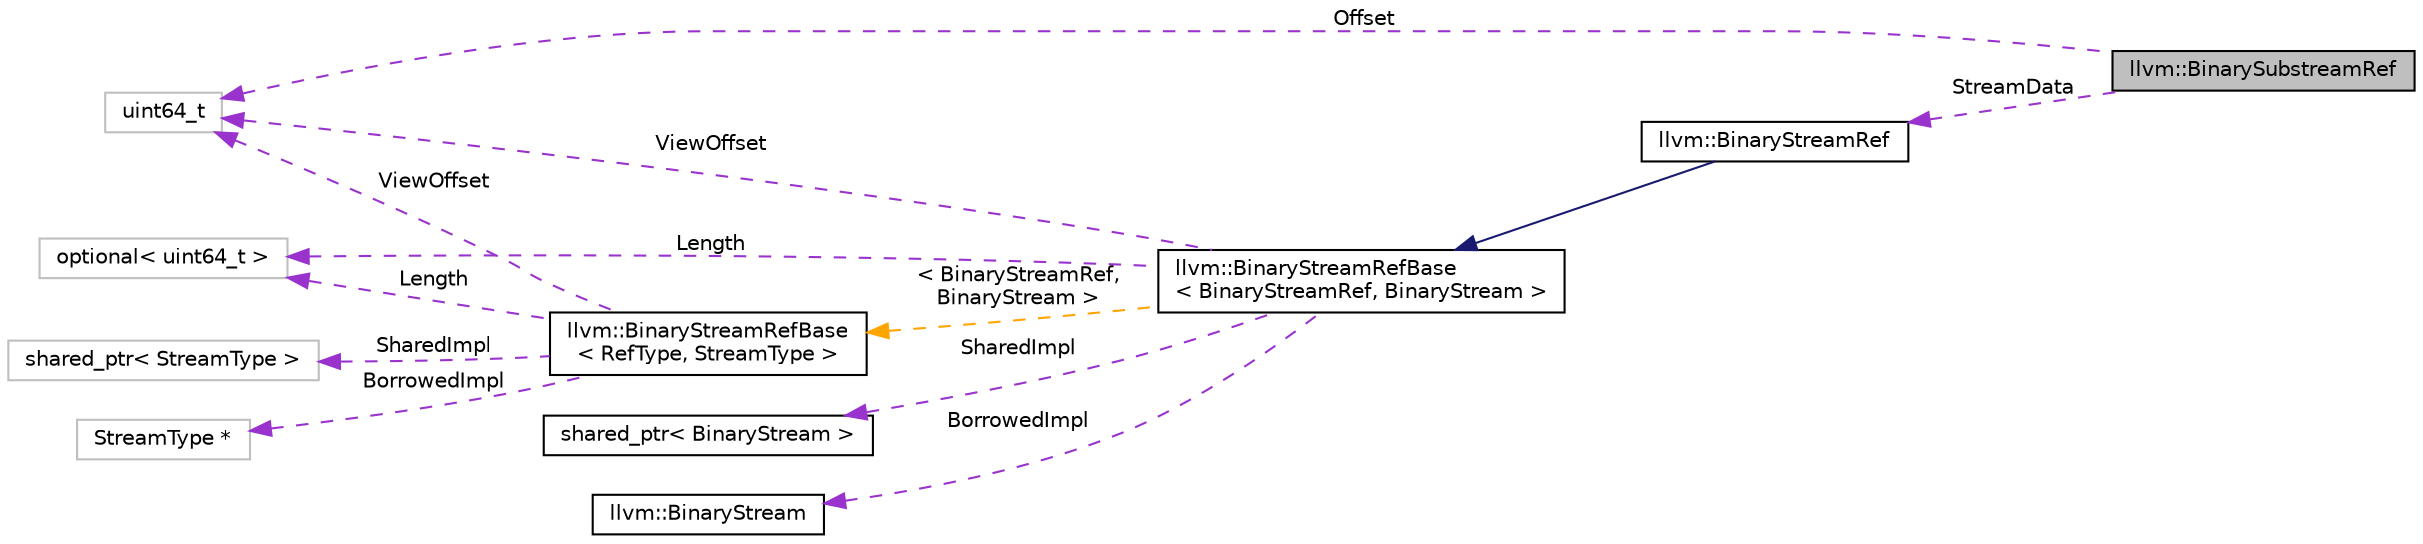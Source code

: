 digraph "llvm::BinarySubstreamRef"
{
 // LATEX_PDF_SIZE
  bgcolor="transparent";
  edge [fontname="Helvetica",fontsize="10",labelfontname="Helvetica",labelfontsize="10"];
  node [fontname="Helvetica",fontsize="10",shape=record];
  rankdir="LR";
  Node1 [label="llvm::BinarySubstreamRef",height=0.2,width=0.4,color="black", fillcolor="grey75", style="filled", fontcolor="black",tooltip=" "];
  Node2 -> Node1 [dir="back",color="darkorchid3",fontsize="10",style="dashed",label=" Offset" ,fontname="Helvetica"];
  Node2 [label="uint64_t",height=0.2,width=0.4,color="grey75",tooltip=" "];
  Node3 -> Node1 [dir="back",color="darkorchid3",fontsize="10",style="dashed",label=" StreamData" ,fontname="Helvetica"];
  Node3 [label="llvm::BinaryStreamRef",height=0.2,width=0.4,color="black",URL="$classllvm_1_1BinaryStreamRef.html",tooltip="BinaryStreamRef is to BinaryStream what ArrayRef is to an Array."];
  Node4 -> Node3 [dir="back",color="midnightblue",fontsize="10",style="solid",fontname="Helvetica"];
  Node4 [label="llvm::BinaryStreamRefBase\l\< BinaryStreamRef, BinaryStream \>",height=0.2,width=0.4,color="black",URL="$classllvm_1_1BinaryStreamRefBase.html",tooltip=" "];
  Node2 -> Node4 [dir="back",color="darkorchid3",fontsize="10",style="dashed",label=" ViewOffset" ,fontname="Helvetica"];
  Node5 -> Node4 [dir="back",color="darkorchid3",fontsize="10",style="dashed",label=" SharedImpl" ,fontname="Helvetica"];
  Node5 [label="shared_ptr\< BinaryStream \>",height=0.2,width=0.4,color="black",URL="$classstd_1_1shared__ptr_3_01BinaryStream_01_4.html",tooltip=" "];
  Node6 -> Node4 [dir="back",color="darkorchid3",fontsize="10",style="dashed",label=" BorrowedImpl" ,fontname="Helvetica"];
  Node6 [label="llvm::BinaryStream",height=0.2,width=0.4,color="black",URL="$classllvm_1_1BinaryStream.html",tooltip="An interface for accessing data in a stream-like format, but which discourages copying."];
  Node7 -> Node4 [dir="back",color="darkorchid3",fontsize="10",style="dashed",label=" Length" ,fontname="Helvetica"];
  Node7 [label="optional\< uint64_t \>",height=0.2,width=0.4,color="grey75",tooltip=" "];
  Node8 -> Node4 [dir="back",color="orange",fontsize="10",style="dashed",label=" \< BinaryStreamRef,\l BinaryStream \>" ,fontname="Helvetica"];
  Node8 [label="llvm::BinaryStreamRefBase\l\< RefType, StreamType \>",height=0.2,width=0.4,color="black",URL="$classllvm_1_1BinaryStreamRefBase.html",tooltip="Common stuff for mutable and immutable StreamRefs."];
  Node2 -> Node8 [dir="back",color="darkorchid3",fontsize="10",style="dashed",label=" ViewOffset" ,fontname="Helvetica"];
  Node9 -> Node8 [dir="back",color="darkorchid3",fontsize="10",style="dashed",label=" SharedImpl" ,fontname="Helvetica"];
  Node9 [label="shared_ptr\< StreamType \>",height=0.2,width=0.4,color="grey75",tooltip=" "];
  Node10 -> Node8 [dir="back",color="darkorchid3",fontsize="10",style="dashed",label=" BorrowedImpl" ,fontname="Helvetica"];
  Node10 [label="StreamType *",height=0.2,width=0.4,color="grey75",tooltip=" "];
  Node7 -> Node8 [dir="back",color="darkorchid3",fontsize="10",style="dashed",label=" Length" ,fontname="Helvetica"];
}

